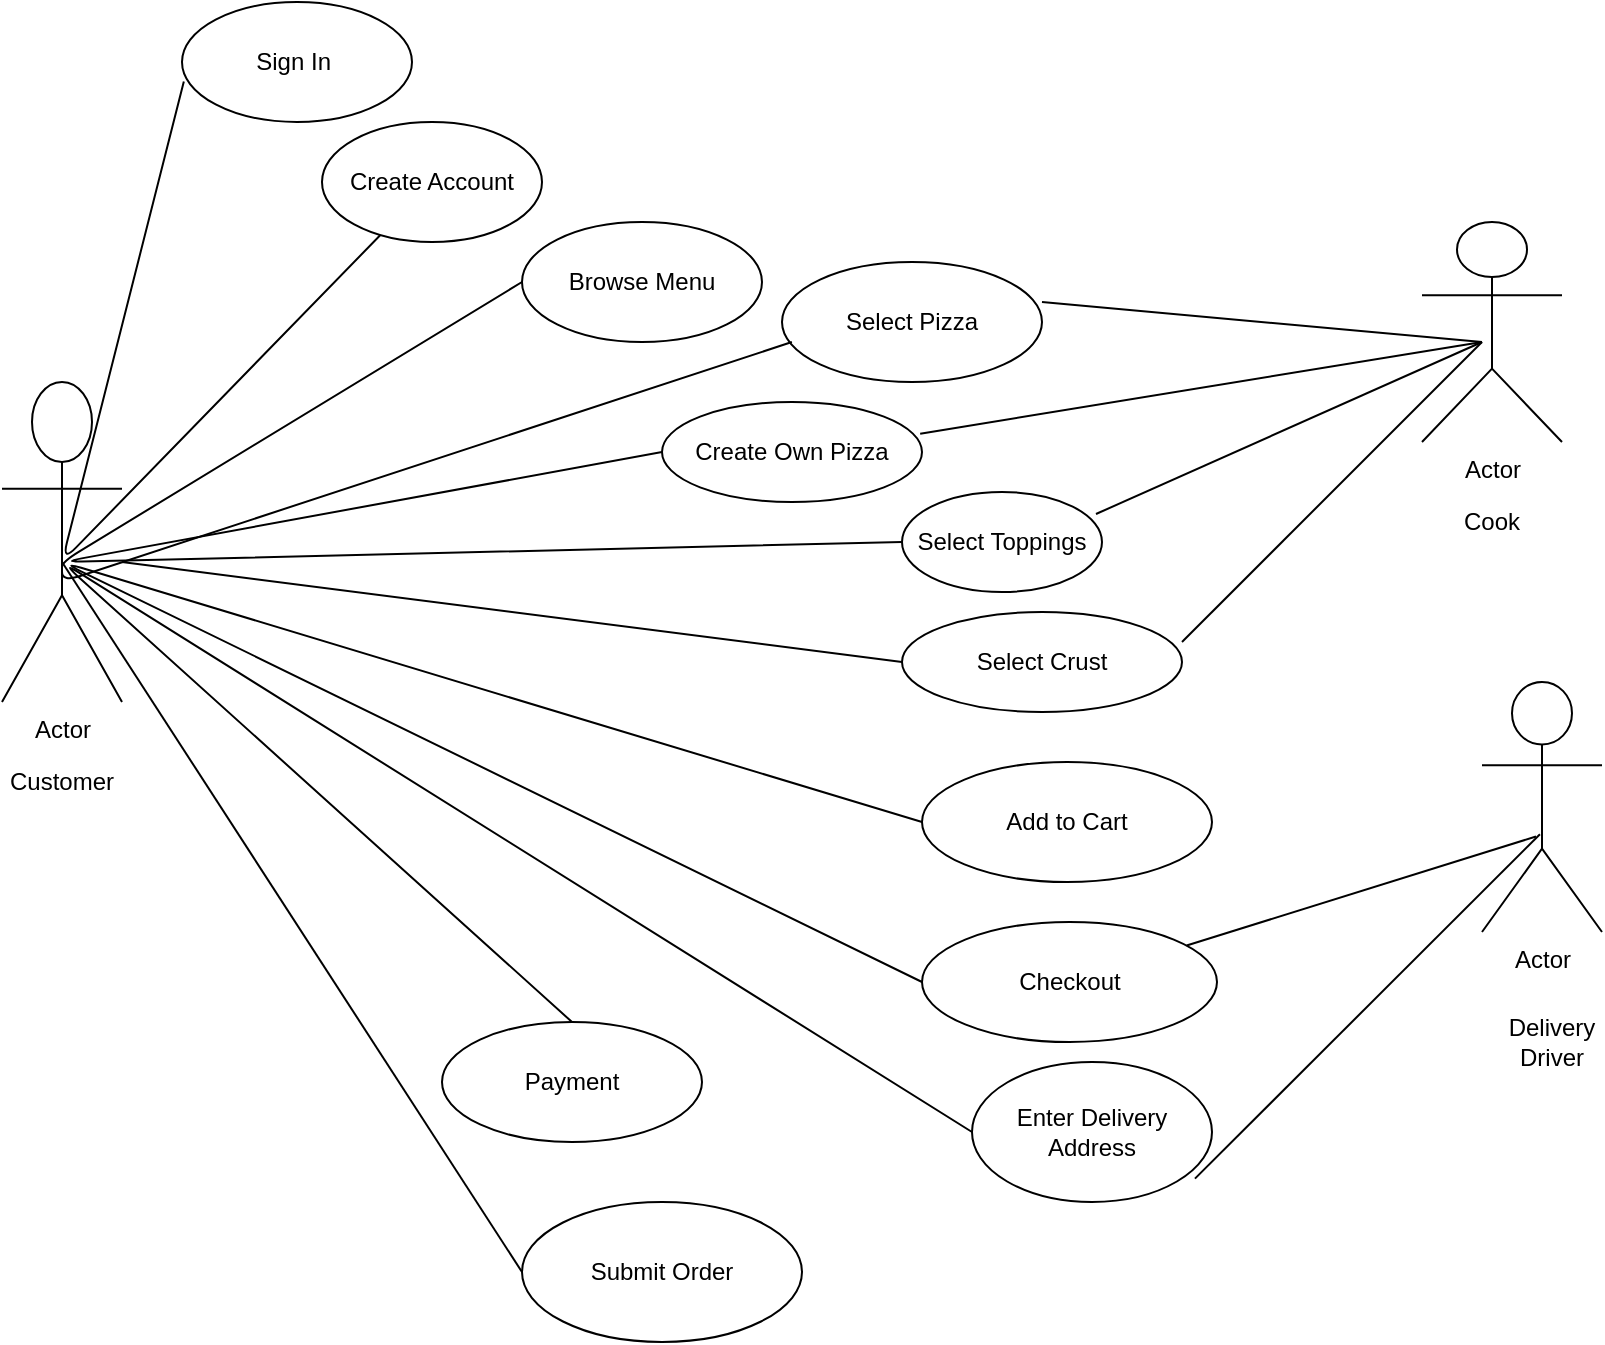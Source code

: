 <mxfile version="13.9.8" type="github">
  <diagram id="aPZn9u-TO7b_9oXJouzQ" name="Page-1">
    <mxGraphModel dx="868" dy="450" grid="1" gridSize="10" guides="1" tooltips="1" connect="1" arrows="1" fold="1" page="1" pageScale="1" pageWidth="850" pageHeight="1100" math="0" shadow="0">
      <root>
        <mxCell id="0" />
        <mxCell id="1" parent="0" />
        <mxCell id="ZkGkHLTBuWnTBVSwvzdj-1" value="Actor" style="shape=umlActor;verticalLabelPosition=bottom;verticalAlign=top;html=1;" vertex="1" parent="1">
          <mxGeometry x="10" y="220" width="60" height="160" as="geometry" />
        </mxCell>
        <mxCell id="ZkGkHLTBuWnTBVSwvzdj-2" value="Customer" style="text;html=1;strokeColor=none;fillColor=none;align=center;verticalAlign=middle;whiteSpace=wrap;rounded=0;" vertex="1" parent="1">
          <mxGeometry x="20" y="410" width="40" height="20" as="geometry" />
        </mxCell>
        <mxCell id="ZkGkHLTBuWnTBVSwvzdj-3" value="Sign In&amp;nbsp;" style="ellipse;whiteSpace=wrap;html=1;" vertex="1" parent="1">
          <mxGeometry x="100" y="30" width="115" height="60" as="geometry" />
        </mxCell>
        <mxCell id="ZkGkHLTBuWnTBVSwvzdj-4" value="Create Account" style="ellipse;whiteSpace=wrap;html=1;" vertex="1" parent="1">
          <mxGeometry x="170" y="90" width="110" height="60" as="geometry" />
        </mxCell>
        <mxCell id="ZkGkHLTBuWnTBVSwvzdj-5" value="" style="endArrow=none;html=1;entryX=0.008;entryY=0.663;entryDx=0;entryDy=0;entryPerimeter=0;" edge="1" parent="1" source="ZkGkHLTBuWnTBVSwvzdj-4" target="ZkGkHLTBuWnTBVSwvzdj-3">
          <mxGeometry width="50" height="50" relative="1" as="geometry">
            <mxPoint x="110" y="143" as="sourcePoint" />
            <mxPoint x="170" y="140" as="targetPoint" />
            <Array as="points">
              <mxPoint x="40" y="310" />
            </Array>
          </mxGeometry>
        </mxCell>
        <mxCell id="ZkGkHLTBuWnTBVSwvzdj-6" value="Browse Menu" style="ellipse;whiteSpace=wrap;html=1;" vertex="1" parent="1">
          <mxGeometry x="270" y="140" width="120" height="60" as="geometry" />
        </mxCell>
        <mxCell id="ZkGkHLTBuWnTBVSwvzdj-7" value="Select Pizza" style="ellipse;whiteSpace=wrap;html=1;" vertex="1" parent="1">
          <mxGeometry x="400" y="160" width="130" height="60" as="geometry" />
        </mxCell>
        <mxCell id="ZkGkHLTBuWnTBVSwvzdj-8" value="Create Own Pizza" style="ellipse;whiteSpace=wrap;html=1;" vertex="1" parent="1">
          <mxGeometry x="340" y="230" width="130" height="50" as="geometry" />
        </mxCell>
        <mxCell id="ZkGkHLTBuWnTBVSwvzdj-9" value="Select Toppings" style="ellipse;whiteSpace=wrap;html=1;" vertex="1" parent="1">
          <mxGeometry x="460" y="275" width="100" height="50" as="geometry" />
        </mxCell>
        <mxCell id="ZkGkHLTBuWnTBVSwvzdj-10" value="Add to Cart" style="ellipse;whiteSpace=wrap;html=1;" vertex="1" parent="1">
          <mxGeometry x="470" y="410" width="145" height="60" as="geometry" />
        </mxCell>
        <mxCell id="ZkGkHLTBuWnTBVSwvzdj-11" value="Checkout" style="ellipse;whiteSpace=wrap;html=1;" vertex="1" parent="1">
          <mxGeometry x="470" y="490" width="147.5" height="60" as="geometry" />
        </mxCell>
        <mxCell id="ZkGkHLTBuWnTBVSwvzdj-12" value="Enter Delivery Address" style="ellipse;whiteSpace=wrap;html=1;" vertex="1" parent="1">
          <mxGeometry x="495" y="560" width="120" height="70" as="geometry" />
        </mxCell>
        <mxCell id="ZkGkHLTBuWnTBVSwvzdj-13" value="Payment" style="ellipse;whiteSpace=wrap;html=1;" vertex="1" parent="1">
          <mxGeometry x="230" y="540" width="130" height="60" as="geometry" />
        </mxCell>
        <mxCell id="ZkGkHLTBuWnTBVSwvzdj-14" value="Submit Order" style="ellipse;whiteSpace=wrap;html=1;" vertex="1" parent="1">
          <mxGeometry x="270" y="630" width="140" height="70" as="geometry" />
        </mxCell>
        <mxCell id="ZkGkHLTBuWnTBVSwvzdj-15" value="" style="endArrow=none;html=1;entryX=0;entryY=0.5;entryDx=0;entryDy=0;exitX=0.038;exitY=0.667;exitDx=0;exitDy=0;exitPerimeter=0;" edge="1" parent="1" source="ZkGkHLTBuWnTBVSwvzdj-7" target="ZkGkHLTBuWnTBVSwvzdj-6">
          <mxGeometry width="50" height="50" relative="1" as="geometry">
            <mxPoint x="70" y="225" as="sourcePoint" />
            <mxPoint x="110" y="200" as="targetPoint" />
            <Array as="points">
              <mxPoint x="40" y="320" />
              <mxPoint x="40" y="310" />
            </Array>
          </mxGeometry>
        </mxCell>
        <mxCell id="ZkGkHLTBuWnTBVSwvzdj-16" value="" style="endArrow=none;html=1;entryX=0;entryY=0.5;entryDx=0;entryDy=0;exitX=0;exitY=0.5;exitDx=0;exitDy=0;" edge="1" parent="1" source="ZkGkHLTBuWnTBVSwvzdj-9" target="ZkGkHLTBuWnTBVSwvzdj-8">
          <mxGeometry width="50" height="50" relative="1" as="geometry">
            <mxPoint x="214.94" y="510.02" as="sourcePoint" />
            <mxPoint x="205" y="430" as="targetPoint" />
            <Array as="points">
              <mxPoint x="40" y="310" />
            </Array>
          </mxGeometry>
        </mxCell>
        <mxCell id="ZkGkHLTBuWnTBVSwvzdj-17" value="" style="endArrow=none;html=1;entryX=0;entryY=0.5;entryDx=0;entryDy=0;exitX=0;exitY=0.5;exitDx=0;exitDy=0;" edge="1" parent="1" source="ZkGkHLTBuWnTBVSwvzdj-11" target="ZkGkHLTBuWnTBVSwvzdj-10">
          <mxGeometry width="50" height="50" relative="1" as="geometry">
            <mxPoint x="240" y="650.02" as="sourcePoint" />
            <mxPoint x="230.06" y="570" as="targetPoint" />
            <Array as="points">
              <mxPoint x="40" y="310" />
            </Array>
          </mxGeometry>
        </mxCell>
        <mxCell id="ZkGkHLTBuWnTBVSwvzdj-20" value="" style="endArrow=none;html=1;entryX=0;entryY=0.5;entryDx=0;entryDy=0;exitX=0.5;exitY=0;exitDx=0;exitDy=0;" edge="1" parent="1" source="ZkGkHLTBuWnTBVSwvzdj-13" target="ZkGkHLTBuWnTBVSwvzdj-12">
          <mxGeometry width="50" height="50" relative="1" as="geometry">
            <mxPoint x="260" y="520" as="sourcePoint" />
            <mxPoint x="280" y="470" as="targetPoint" />
            <Array as="points">
              <mxPoint x="40" y="310" />
            </Array>
          </mxGeometry>
        </mxCell>
        <mxCell id="ZkGkHLTBuWnTBVSwvzdj-24" value="" style="endArrow=none;html=1;entryX=0;entryY=0.5;entryDx=0;entryDy=0;" edge="1" parent="1" target="ZkGkHLTBuWnTBVSwvzdj-14">
          <mxGeometry width="50" height="50" relative="1" as="geometry">
            <mxPoint x="40" y="310" as="sourcePoint" />
            <mxPoint x="240" y="790" as="targetPoint" />
          </mxGeometry>
        </mxCell>
        <mxCell id="ZkGkHLTBuWnTBVSwvzdj-25" value="Actor" style="shape=umlActor;verticalLabelPosition=bottom;verticalAlign=top;html=1;" vertex="1" parent="1">
          <mxGeometry x="750" y="370" width="60" height="125" as="geometry" />
        </mxCell>
        <mxCell id="ZkGkHLTBuWnTBVSwvzdj-26" value="Delivery Driver" style="text;html=1;strokeColor=none;fillColor=none;align=center;verticalAlign=middle;whiteSpace=wrap;rounded=0;" vertex="1" parent="1">
          <mxGeometry x="760" y="530" width="50" height="40" as="geometry" />
        </mxCell>
        <mxCell id="ZkGkHLTBuWnTBVSwvzdj-28" value="" style="endArrow=none;html=1;entryX=0.45;entryY=0.618;entryDx=0;entryDy=0;entryPerimeter=0;" edge="1" parent="1" source="ZkGkHLTBuWnTBVSwvzdj-11" target="ZkGkHLTBuWnTBVSwvzdj-25">
          <mxGeometry width="50" height="50" relative="1" as="geometry">
            <mxPoint x="520" y="490" as="sourcePoint" />
            <mxPoint x="650" y="650" as="targetPoint" />
            <Array as="points" />
          </mxGeometry>
        </mxCell>
        <mxCell id="ZkGkHLTBuWnTBVSwvzdj-29" value="" style="endArrow=none;html=1;exitX=0.929;exitY=0.833;exitDx=0;exitDy=0;exitPerimeter=0;entryX=0.483;entryY=0.609;entryDx=0;entryDy=0;entryPerimeter=0;" edge="1" parent="1" source="ZkGkHLTBuWnTBVSwvzdj-12" target="ZkGkHLTBuWnTBVSwvzdj-25">
          <mxGeometry width="50" height="50" relative="1" as="geometry">
            <mxPoint x="690" y="550" as="sourcePoint" />
            <mxPoint x="740" y="500" as="targetPoint" />
          </mxGeometry>
        </mxCell>
        <mxCell id="ZkGkHLTBuWnTBVSwvzdj-30" value="Actor" style="shape=umlActor;verticalLabelPosition=bottom;verticalAlign=top;html=1;" vertex="1" parent="1">
          <mxGeometry x="720" y="140" width="70" height="110" as="geometry" />
        </mxCell>
        <mxCell id="ZkGkHLTBuWnTBVSwvzdj-31" value="Cook" style="text;html=1;strokeColor=none;fillColor=none;align=center;verticalAlign=middle;whiteSpace=wrap;rounded=0;" vertex="1" parent="1">
          <mxGeometry x="735" y="280" width="40" height="20" as="geometry" />
        </mxCell>
        <mxCell id="ZkGkHLTBuWnTBVSwvzdj-32" value="Select Crust" style="ellipse;whiteSpace=wrap;html=1;" vertex="1" parent="1">
          <mxGeometry x="460" y="335" width="140" height="50" as="geometry" />
        </mxCell>
        <mxCell id="ZkGkHLTBuWnTBVSwvzdj-33" value="" style="endArrow=none;html=1;entryX=0;entryY=0.5;entryDx=0;entryDy=0;" edge="1" parent="1" target="ZkGkHLTBuWnTBVSwvzdj-32">
          <mxGeometry width="50" height="50" relative="1" as="geometry">
            <mxPoint x="70" y="310" as="sourcePoint" />
            <mxPoint x="450" y="310" as="targetPoint" />
          </mxGeometry>
        </mxCell>
        <mxCell id="ZkGkHLTBuWnTBVSwvzdj-34" value="" style="endArrow=none;html=1;exitX=1;exitY=0.333;exitDx=0;exitDy=0;exitPerimeter=0;" edge="1" parent="1" source="ZkGkHLTBuWnTBVSwvzdj-7">
          <mxGeometry width="50" height="50" relative="1" as="geometry">
            <mxPoint x="710" y="240" as="sourcePoint" />
            <mxPoint x="750" y="200" as="targetPoint" />
          </mxGeometry>
        </mxCell>
        <mxCell id="ZkGkHLTBuWnTBVSwvzdj-35" value="" style="endArrow=none;html=1;exitX=0.993;exitY=0.317;exitDx=0;exitDy=0;exitPerimeter=0;" edge="1" parent="1" source="ZkGkHLTBuWnTBVSwvzdj-8">
          <mxGeometry width="50" height="50" relative="1" as="geometry">
            <mxPoint x="700" y="250" as="sourcePoint" />
            <mxPoint x="750" y="200" as="targetPoint" />
          </mxGeometry>
        </mxCell>
        <mxCell id="ZkGkHLTBuWnTBVSwvzdj-36" value="" style="endArrow=none;html=1;exitX=0.97;exitY=0.22;exitDx=0;exitDy=0;exitPerimeter=0;" edge="1" parent="1" source="ZkGkHLTBuWnTBVSwvzdj-9">
          <mxGeometry width="50" height="50" relative="1" as="geometry">
            <mxPoint x="600" y="308" as="sourcePoint" />
            <mxPoint x="750" y="200" as="targetPoint" />
          </mxGeometry>
        </mxCell>
        <mxCell id="ZkGkHLTBuWnTBVSwvzdj-37" value="" style="endArrow=none;html=1;exitX=1;exitY=0.3;exitDx=0;exitDy=0;exitPerimeter=0;" edge="1" parent="1" source="ZkGkHLTBuWnTBVSwvzdj-32">
          <mxGeometry width="50" height="50" relative="1" as="geometry">
            <mxPoint x="600" y="330" as="sourcePoint" />
            <mxPoint x="750" y="200" as="targetPoint" />
          </mxGeometry>
        </mxCell>
      </root>
    </mxGraphModel>
  </diagram>
</mxfile>
